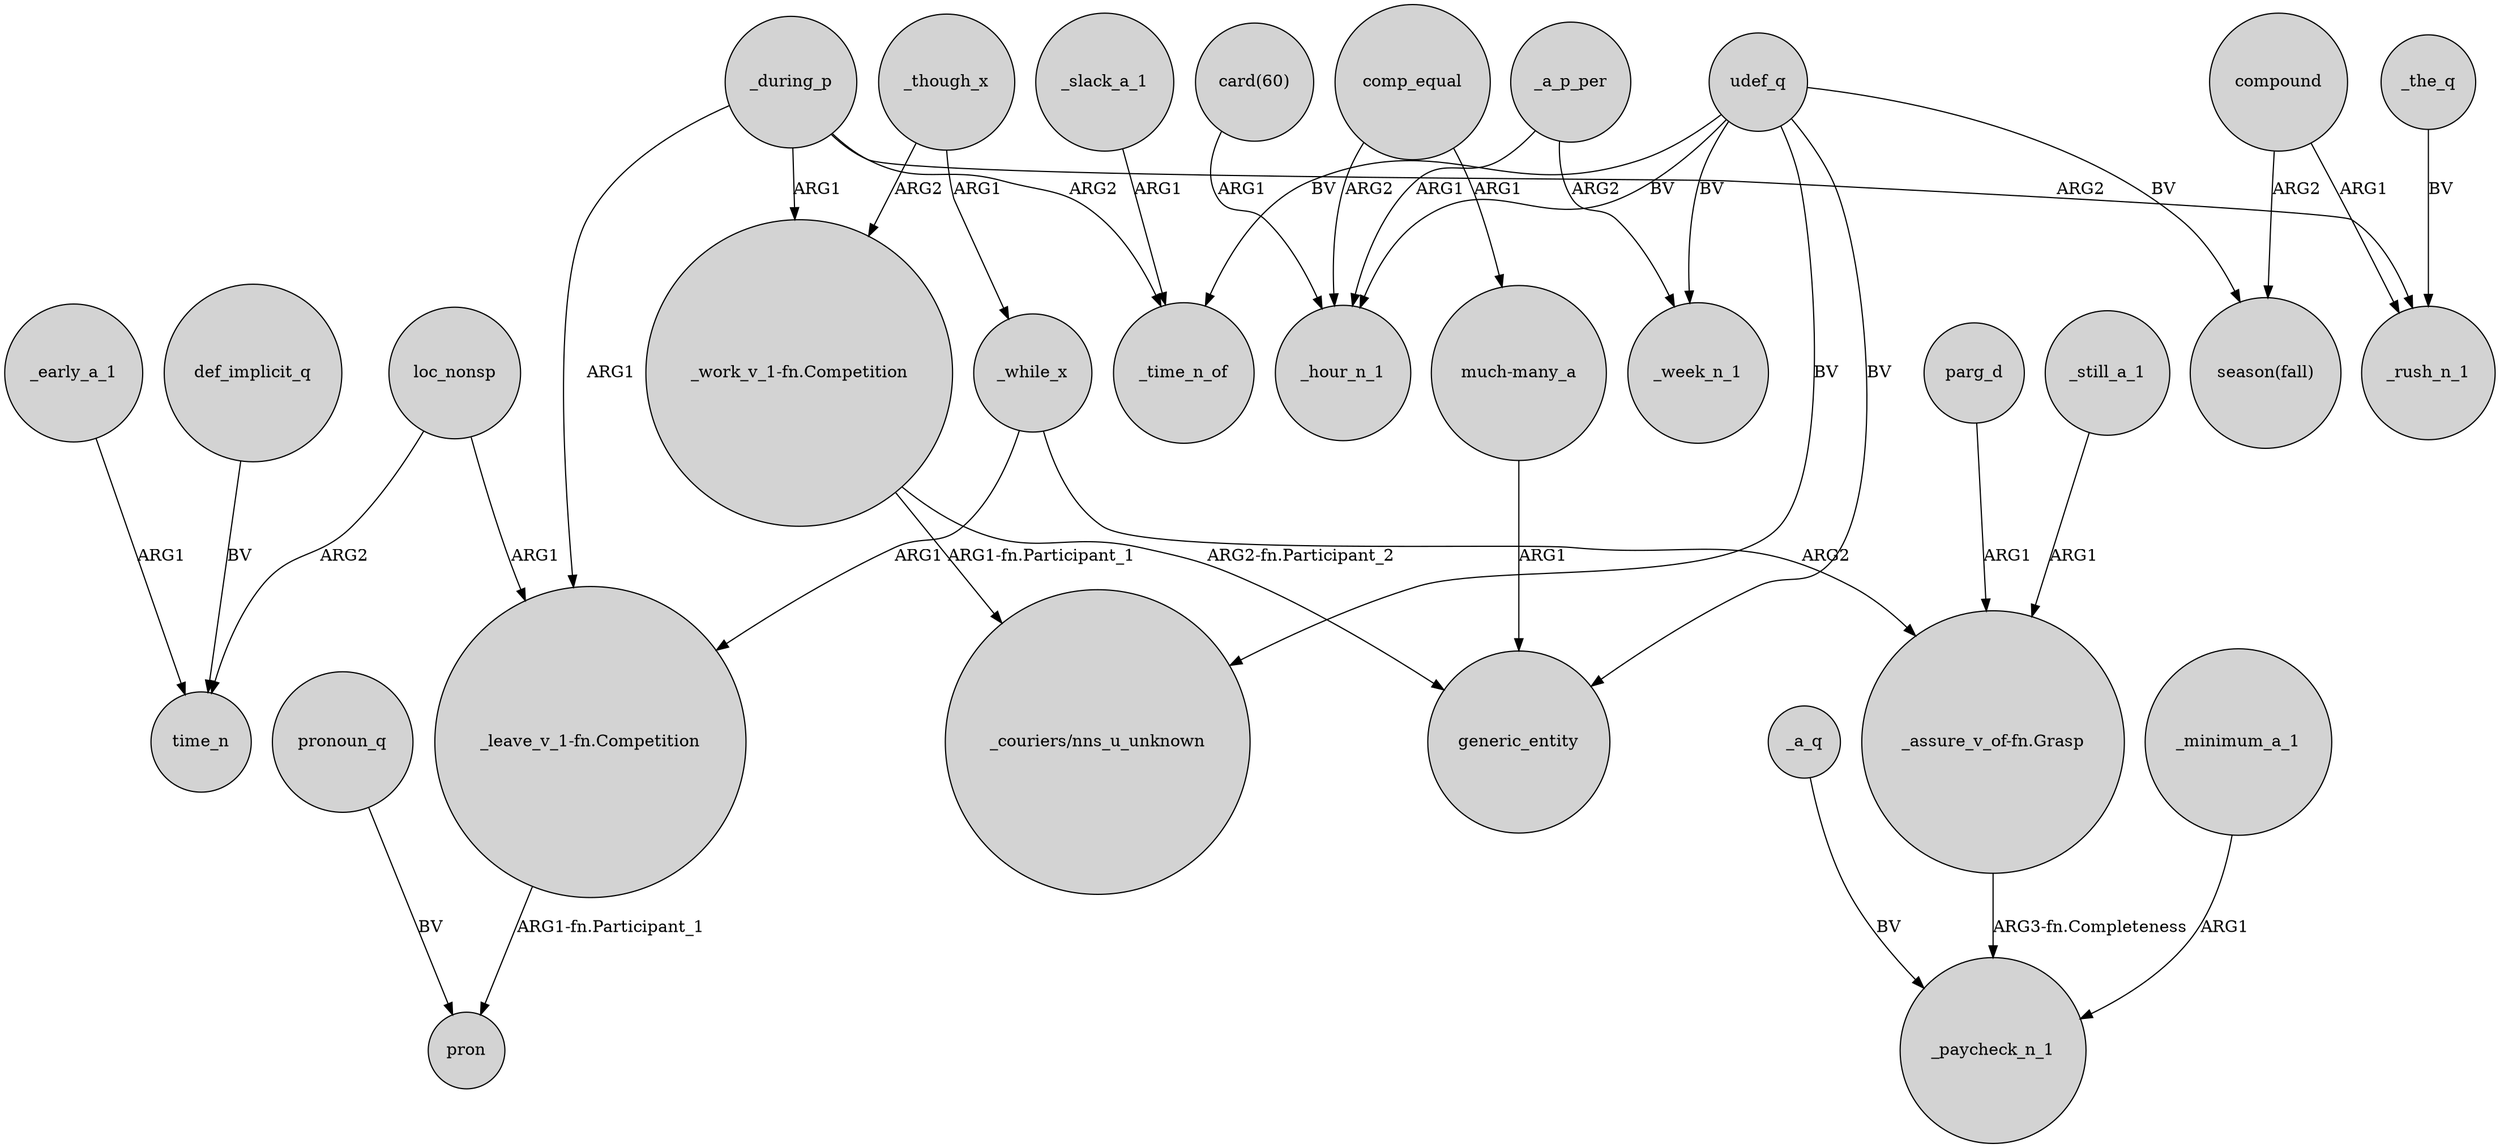 digraph {
	node [shape=circle style=filled]
	_early_a_1 -> time_n [label=ARG1]
	"card(60)" -> _hour_n_1 [label=ARG1]
	udef_q -> _time_n_of [label=BV]
	_still_a_1 -> "_assure_v_of-fn.Grasp" [label=ARG1]
	parg_d -> "_assure_v_of-fn.Grasp" [label=ARG1]
	_during_p -> "_work_v_1-fn.Competition" [label=ARG1]
	_the_q -> _rush_n_1 [label=BV]
	_minimum_a_1 -> _paycheck_n_1 [label=ARG1]
	_while_x -> "_leave_v_1-fn.Competition" [label=ARG1]
	udef_q -> "_couriers/nns_u_unknown" [label=BV]
	loc_nonsp -> "_leave_v_1-fn.Competition" [label=ARG1]
	compound -> _rush_n_1 [label=ARG1]
	"_leave_v_1-fn.Competition" -> pron [label="ARG1-fn.Participant_1"]
	udef_q -> generic_entity [label=BV]
	comp_equal -> "much-many_a" [label=ARG1]
	pronoun_q -> pron [label=BV]
	udef_q -> _week_n_1 [label=BV]
	"much-many_a" -> generic_entity [label=ARG1]
	"_assure_v_of-fn.Grasp" -> _paycheck_n_1 [label="ARG3-fn.Completeness"]
	_slack_a_1 -> _time_n_of [label=ARG1]
	_a_p_per -> _week_n_1 [label=ARG2]
	_during_p -> "_leave_v_1-fn.Competition" [label=ARG1]
	compound -> "season(fall)" [label=ARG2]
	_during_p -> _rush_n_1 [label=ARG2]
	_though_x -> _while_x [label=ARG1]
	"_work_v_1-fn.Competition" -> generic_entity [label="ARG2-fn.Participant_2"]
	udef_q -> _hour_n_1 [label=BV]
	_while_x -> "_assure_v_of-fn.Grasp" [label=ARG2]
	_during_p -> _time_n_of [label=ARG2]
	udef_q -> "season(fall)" [label=BV]
	_though_x -> "_work_v_1-fn.Competition" [label=ARG2]
	loc_nonsp -> time_n [label=ARG2]
	_a_p_per -> _hour_n_1 [label=ARG1]
	_a_q -> _paycheck_n_1 [label=BV]
	def_implicit_q -> time_n [label=BV]
	"_work_v_1-fn.Competition" -> "_couriers/nns_u_unknown" [label="ARG1-fn.Participant_1"]
	comp_equal -> _hour_n_1 [label=ARG2]
}
